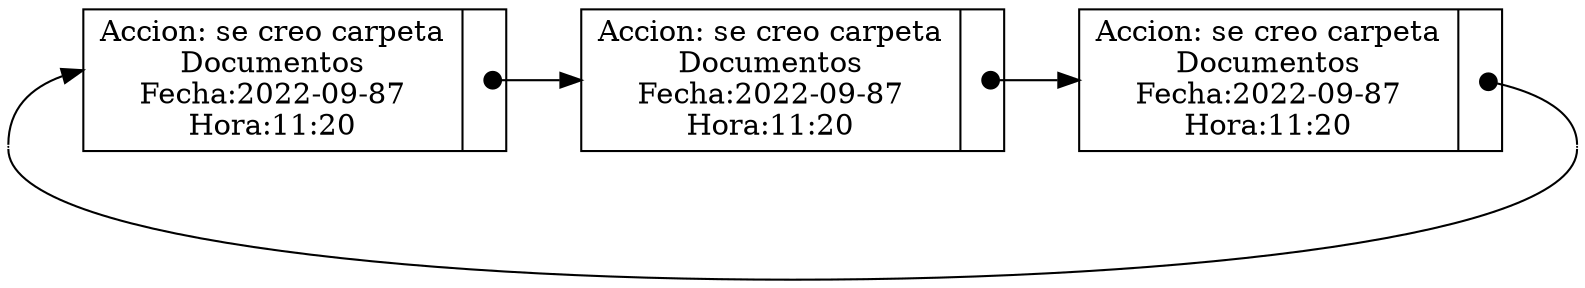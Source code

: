 digraph LinkedList{
  node[shape=record];
  edge[tailclip=false,arrowtail=dot,dir=both];
  rankdir=LR;p1[label="{<data> Accion: se creo carpeta\nDocumentos\nFecha:2022-09-87\nHora:11:20|<next>}"]
p1:next:c -> p2:data;
p2[label="{<data> Accion: se creo carpeta\nDocumentos\nFecha:2022-09-87\nHora:11:20|<next>}"]
p2:next:c -> p3:data;
p3[label="{<data> Accion: se creo carpeta\nDocumentos\nFecha:2022-09-87\nHora:11:20|<next>}"]
{node[shape=point height=0] p0 p4 }
p0:n -> p1[arrowtail=none]p0:s -> p4:s[dir=none]
p3:next:c -> p4:n[arrowhead=none]
}